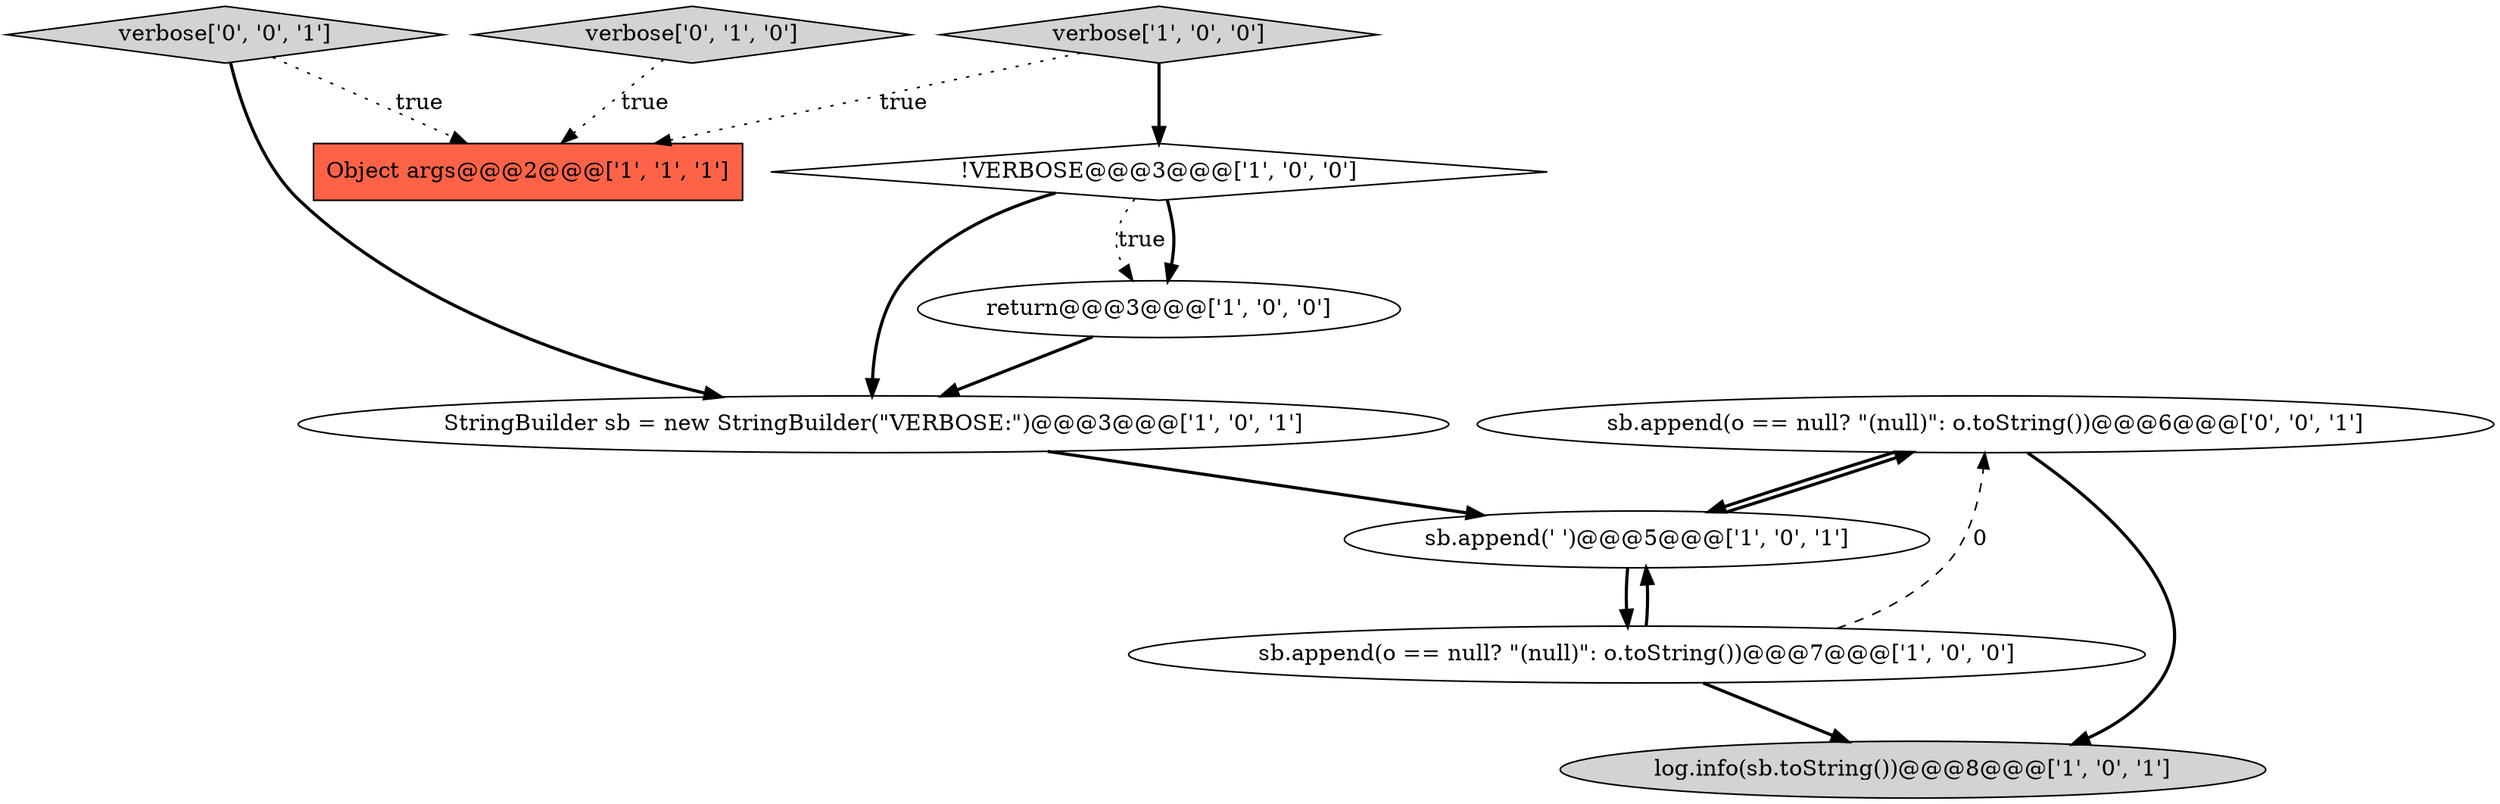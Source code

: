digraph {
9 [style = filled, label = "sb.append(o == null? \"(null)\": o.toString())@@@6@@@['0', '0', '1']", fillcolor = white, shape = ellipse image = "AAA0AAABBB3BBB"];
0 [style = filled, label = "log.info(sb.toString())@@@8@@@['1', '0', '1']", fillcolor = lightgray, shape = ellipse image = "AAA0AAABBB1BBB"];
3 [style = filled, label = "verbose['1', '0', '0']", fillcolor = lightgray, shape = diamond image = "AAA0AAABBB1BBB"];
7 [style = filled, label = "sb.append(o == null? \"(null)\": o.toString())@@@7@@@['1', '0', '0']", fillcolor = white, shape = ellipse image = "AAA0AAABBB1BBB"];
8 [style = filled, label = "verbose['0', '1', '0']", fillcolor = lightgray, shape = diamond image = "AAA0AAABBB2BBB"];
5 [style = filled, label = "Object args@@@2@@@['1', '1', '1']", fillcolor = tomato, shape = box image = "AAA0AAABBB1BBB"];
10 [style = filled, label = "verbose['0', '0', '1']", fillcolor = lightgray, shape = diamond image = "AAA0AAABBB3BBB"];
1 [style = filled, label = "return@@@3@@@['1', '0', '0']", fillcolor = white, shape = ellipse image = "AAA0AAABBB1BBB"];
6 [style = filled, label = "sb.append(' ')@@@5@@@['1', '0', '1']", fillcolor = white, shape = ellipse image = "AAA0AAABBB1BBB"];
2 [style = filled, label = "StringBuilder sb = new StringBuilder(\"VERBOSE:\")@@@3@@@['1', '0', '1']", fillcolor = white, shape = ellipse image = "AAA0AAABBB1BBB"];
4 [style = filled, label = "!VERBOSE@@@3@@@['1', '0', '0']", fillcolor = white, shape = diamond image = "AAA0AAABBB1BBB"];
10->2 [style = bold, label=""];
4->1 [style = bold, label=""];
1->2 [style = bold, label=""];
3->5 [style = dotted, label="true"];
7->0 [style = bold, label=""];
4->2 [style = bold, label=""];
6->9 [style = bold, label=""];
6->7 [style = bold, label=""];
9->0 [style = bold, label=""];
8->5 [style = dotted, label="true"];
10->5 [style = dotted, label="true"];
4->1 [style = dotted, label="true"];
3->4 [style = bold, label=""];
2->6 [style = bold, label=""];
7->9 [style = dashed, label="0"];
7->6 [style = bold, label=""];
9->6 [style = bold, label=""];
}
